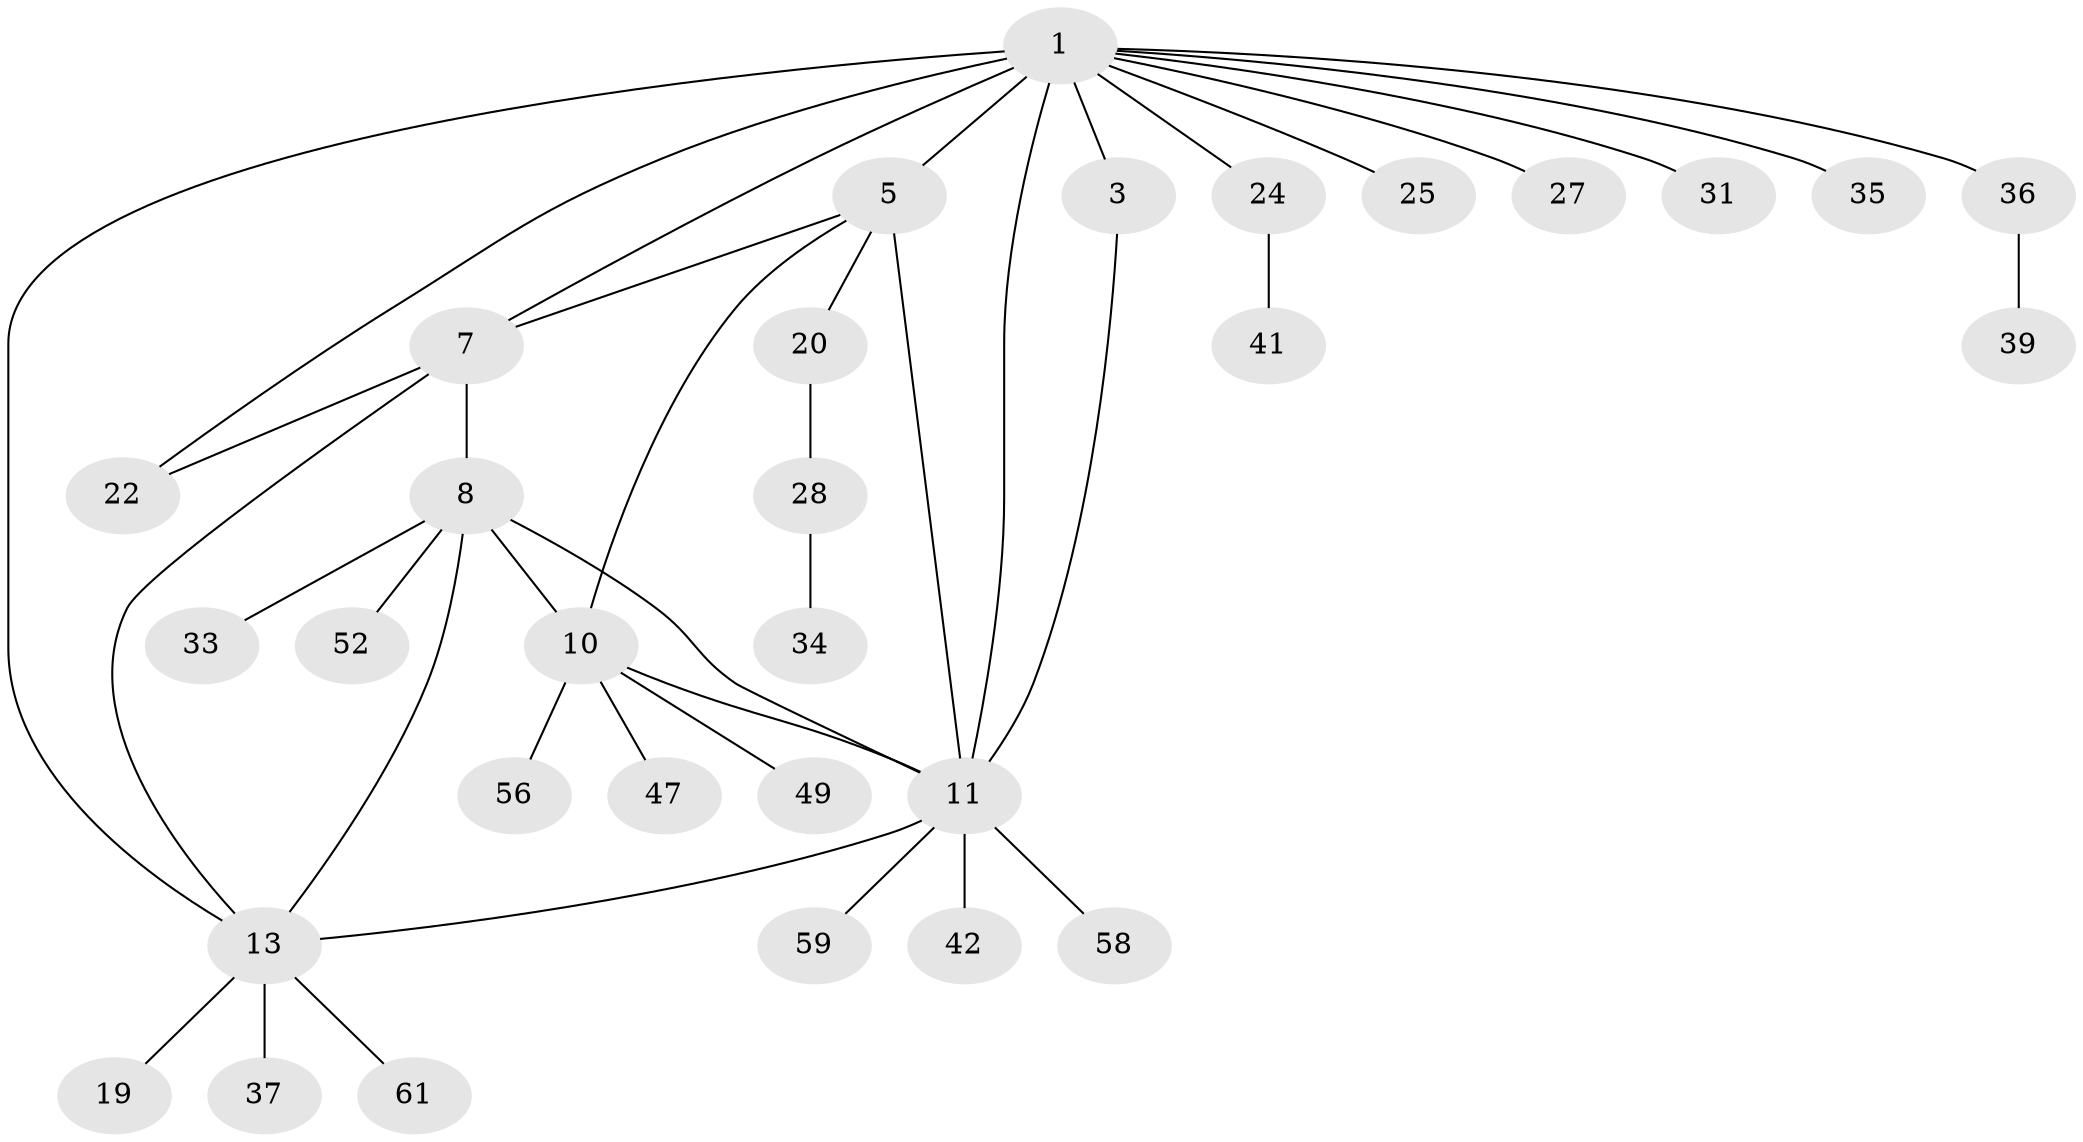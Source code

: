 // original degree distribution, {4: 0.047619047619047616, 10: 0.015873015873015872, 3: 0.06349206349206349, 8: 0.015873015873015872, 6: 0.07936507936507936, 2: 0.2698412698412698, 9: 0.015873015873015872, 7: 0.015873015873015872, 5: 0.015873015873015872, 1: 0.4603174603174603}
// Generated by graph-tools (version 1.1) at 2025/16/03/09/25 04:16:11]
// undirected, 31 vertices, 40 edges
graph export_dot {
graph [start="1"]
  node [color=gray90,style=filled];
  1 [super="+2"];
  3;
  5 [super="+6"];
  7 [super="+9+26"];
  8 [super="+15+32"];
  10 [super="+12+50"];
  11 [super="+14+46"];
  13 [super="+18+17"];
  19;
  20;
  22 [super="+23+30"];
  24 [super="+48"];
  25;
  27;
  28;
  31 [super="+40"];
  33;
  34;
  35;
  36;
  37 [super="+63"];
  39;
  41 [super="+43"];
  42;
  47;
  49 [super="+57"];
  52;
  56;
  58;
  59;
  61;
  1 -- 3 [weight=2];
  1 -- 24;
  1 -- 35;
  1 -- 36;
  1 -- 7;
  1 -- 5 [weight=3];
  1 -- 11 [weight=2];
  1 -- 13;
  1 -- 22;
  1 -- 25;
  1 -- 27;
  1 -- 31;
  3 -- 11;
  5 -- 20;
  5 -- 11;
  5 -- 10;
  5 -- 7;
  7 -- 8 [weight=2];
  7 -- 22;
  7 -- 13;
  8 -- 52;
  8 -- 10;
  8 -- 11;
  8 -- 13;
  8 -- 33;
  10 -- 11 [weight=2];
  10 -- 47;
  10 -- 49;
  10 -- 56;
  11 -- 42;
  11 -- 59;
  11 -- 58;
  11 -- 13;
  13 -- 19;
  13 -- 37;
  13 -- 61;
  20 -- 28;
  24 -- 41;
  28 -- 34;
  36 -- 39;
}
